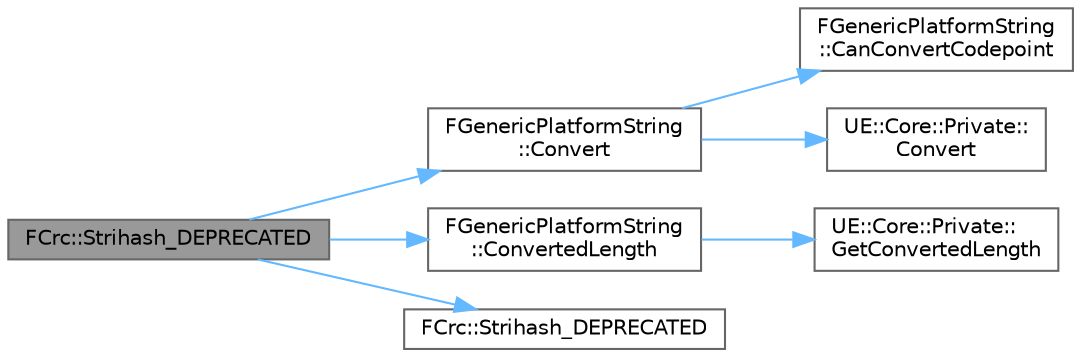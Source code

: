 digraph "FCrc::Strihash_DEPRECATED"
{
 // INTERACTIVE_SVG=YES
 // LATEX_PDF_SIZE
  bgcolor="transparent";
  edge [fontname=Helvetica,fontsize=10,labelfontname=Helvetica,labelfontsize=10];
  node [fontname=Helvetica,fontsize=10,shape=box,height=0.2,width=0.4];
  rankdir="LR";
  Node1 [id="Node000001",label="FCrc::Strihash_DEPRECATED",height=0.2,width=0.4,color="gray40", fillcolor="grey60", style="filled", fontcolor="black",tooltip=" "];
  Node1 -> Node2 [id="edge1_Node000001_Node000002",color="steelblue1",style="solid",tooltip=" "];
  Node2 [id="Node000002",label="FGenericPlatformString\l::Convert",height=0.2,width=0.4,color="grey40", fillcolor="white", style="filled",URL="$d1/d81/structFGenericPlatformString.html#a725c9d8aa0a9343e5ab167b47bfc07a8",tooltip="Converts the null-terminated Src string range from SourceEncoding to DestEncoding and writes it to th..."];
  Node2 -> Node3 [id="edge2_Node000002_Node000003",color="steelblue1",style="solid",tooltip=" "];
  Node3 [id="Node000003",label="FGenericPlatformString\l::CanConvertCodepoint",height=0.2,width=0.4,color="grey40", fillcolor="white", style="filled",URL="$d1/d81/structFGenericPlatformString.html#a4310aba886365747614839063b365286",tooltip="Tests whether a particular codepoint can be converted to the destination encoding."];
  Node2 -> Node4 [id="edge3_Node000002_Node000004",color="steelblue1",style="solid",tooltip=" "];
  Node4 [id="Node000004",label="UE::Core::Private::\lConvert",height=0.2,width=0.4,color="grey40", fillcolor="white", style="filled",URL="$d1/de6/namespaceUE_1_1Core_1_1Private.html#a253d115b541977b8301c4ad562cb2638",tooltip=" "];
  Node1 -> Node5 [id="edge4_Node000001_Node000005",color="steelblue1",style="solid",tooltip=" "];
  Node5 [id="Node000005",label="FGenericPlatformString\l::ConvertedLength",height=0.2,width=0.4,color="grey40", fillcolor="white", style="filled",URL="$d1/d81/structFGenericPlatformString.html#a57a20c827be4ba7cc600f9d35f85aec1",tooltip="Returns the required buffer length for the null-terminated Src string when converted to the DestChar ..."];
  Node5 -> Node6 [id="edge5_Node000005_Node000006",color="steelblue1",style="solid",tooltip=" "];
  Node6 [id="Node000006",label="UE::Core::Private::\lGetConvertedLength",height=0.2,width=0.4,color="grey40", fillcolor="white", style="filled",URL="$d1/de6/namespaceUE_1_1Core_1_1Private.html#a50d456170c3e4690b89b508fa7c58f18",tooltip=" "];
  Node1 -> Node7 [id="edge6_Node000001_Node000007",color="steelblue1",style="solid",tooltip=" "];
  Node7 [id="Node000007",label="FCrc::Strihash_DEPRECATED",height=0.2,width=0.4,color="grey40", fillcolor="white", style="filled",URL="$d1/d95/structFCrc.html#a0c84a68b95b2f19e0d09c00eab34437e",tooltip="Case insensitive string hash function."];
}
